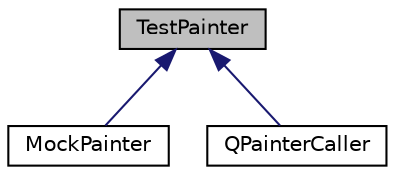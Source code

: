 digraph "TestPainter"
{
 // LATEX_PDF_SIZE
  edge [fontname="Helvetica",fontsize="10",labelfontname="Helvetica",labelfontsize="10"];
  node [fontname="Helvetica",fontsize="10",shape=record];
  Node1 [label="TestPainter",height=0.2,width=0.4,color="black", fillcolor="grey75", style="filled", fontcolor="black",tooltip=" "];
  Node1 -> Node2 [dir="back",color="midnightblue",fontsize="10",style="solid",fontname="Helvetica"];
  Node2 [label="MockPainter",height=0.2,width=0.4,color="black", fillcolor="white", style="filled",URL="$classMockPainter.html",tooltip=" "];
  Node1 -> Node3 [dir="back",color="midnightblue",fontsize="10",style="solid",fontname="Helvetica"];
  Node3 [label="QPainterCaller",height=0.2,width=0.4,color="black", fillcolor="white", style="filled",URL="$classQPainterCaller.html",tooltip=" "];
}

